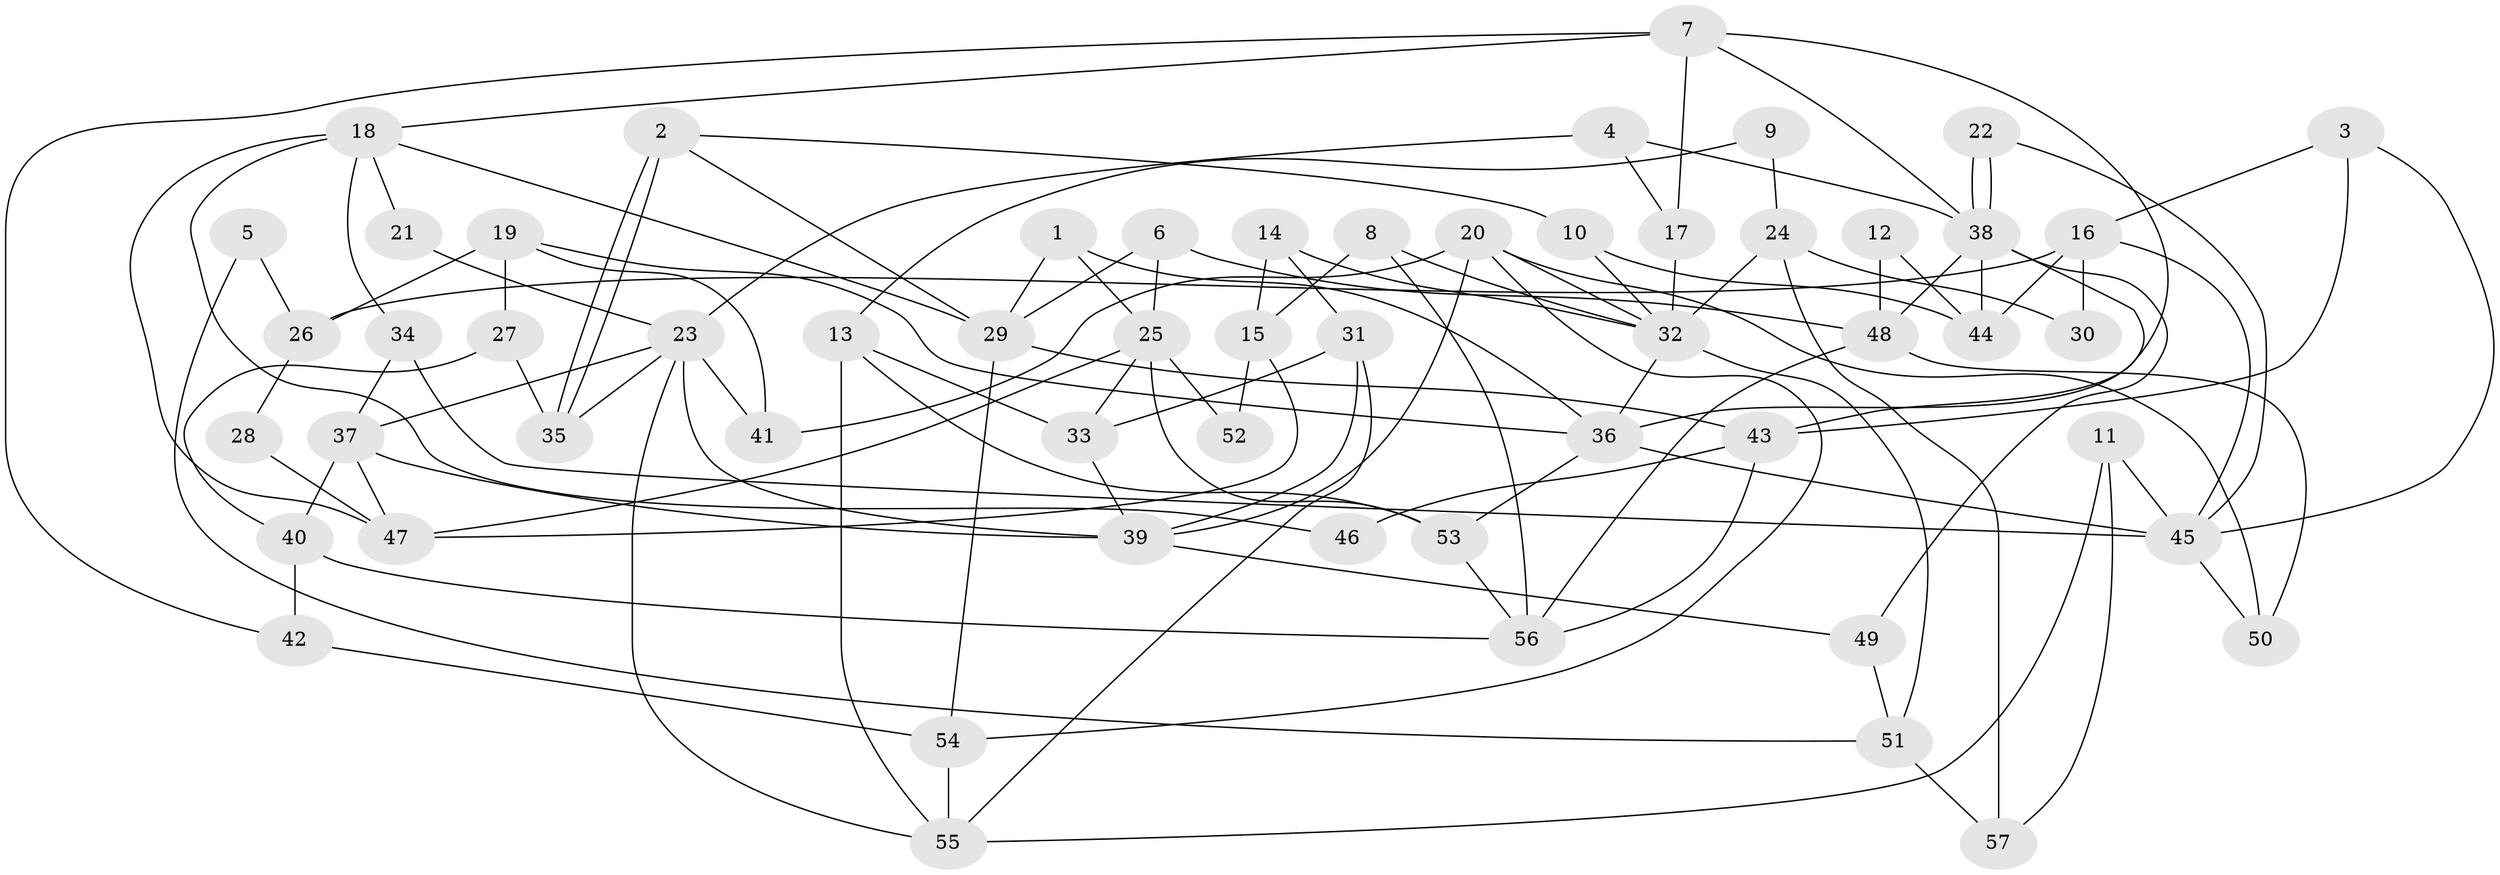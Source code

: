 // Generated by graph-tools (version 1.1) at 2025/49/03/09/25 04:49:33]
// undirected, 57 vertices, 114 edges
graph export_dot {
graph [start="1"]
  node [color=gray90,style=filled];
  1;
  2;
  3;
  4;
  5;
  6;
  7;
  8;
  9;
  10;
  11;
  12;
  13;
  14;
  15;
  16;
  17;
  18;
  19;
  20;
  21;
  22;
  23;
  24;
  25;
  26;
  27;
  28;
  29;
  30;
  31;
  32;
  33;
  34;
  35;
  36;
  37;
  38;
  39;
  40;
  41;
  42;
  43;
  44;
  45;
  46;
  47;
  48;
  49;
  50;
  51;
  52;
  53;
  54;
  55;
  56;
  57;
  1 -- 36;
  1 -- 25;
  1 -- 29;
  2 -- 35;
  2 -- 35;
  2 -- 29;
  2 -- 10;
  3 -- 43;
  3 -- 45;
  3 -- 16;
  4 -- 38;
  4 -- 23;
  4 -- 17;
  5 -- 26;
  5 -- 51;
  6 -- 25;
  6 -- 29;
  6 -- 48;
  7 -- 38;
  7 -- 17;
  7 -- 18;
  7 -- 36;
  7 -- 42;
  8 -- 32;
  8 -- 56;
  8 -- 15;
  9 -- 13;
  9 -- 24;
  10 -- 32;
  10 -- 44;
  11 -- 45;
  11 -- 55;
  11 -- 57;
  12 -- 48;
  12 -- 44;
  13 -- 53;
  13 -- 33;
  13 -- 55;
  14 -- 31;
  14 -- 15;
  14 -- 32;
  15 -- 47;
  15 -- 52;
  16 -- 44;
  16 -- 26;
  16 -- 30;
  16 -- 45;
  17 -- 32;
  18 -- 34;
  18 -- 21;
  18 -- 29;
  18 -- 46;
  18 -- 47;
  19 -- 36;
  19 -- 41;
  19 -- 26;
  19 -- 27;
  20 -- 50;
  20 -- 54;
  20 -- 32;
  20 -- 39;
  20 -- 41;
  21 -- 23;
  22 -- 45;
  22 -- 38;
  22 -- 38;
  23 -- 39;
  23 -- 37;
  23 -- 35;
  23 -- 41;
  23 -- 55;
  24 -- 57;
  24 -- 32;
  24 -- 30;
  25 -- 33;
  25 -- 53;
  25 -- 47;
  25 -- 52;
  26 -- 28;
  27 -- 35;
  27 -- 40;
  28 -- 47;
  29 -- 43;
  29 -- 54;
  31 -- 39;
  31 -- 55;
  31 -- 33;
  32 -- 36;
  32 -- 51;
  33 -- 39;
  34 -- 37;
  34 -- 45;
  36 -- 45;
  36 -- 53;
  37 -- 40;
  37 -- 47;
  37 -- 39;
  38 -- 43;
  38 -- 44;
  38 -- 48;
  38 -- 49;
  39 -- 49;
  40 -- 42;
  40 -- 56;
  42 -- 54;
  43 -- 56;
  43 -- 46;
  45 -- 50;
  48 -- 50;
  48 -- 56;
  49 -- 51;
  51 -- 57;
  53 -- 56;
  54 -- 55;
}
